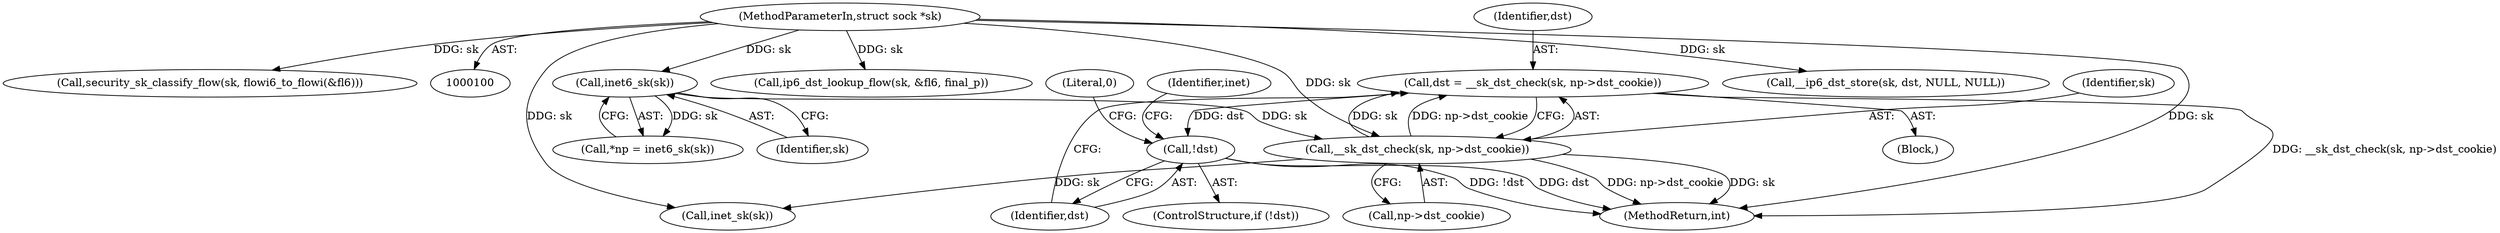 digraph "0_linux_45f6fad84cc305103b28d73482b344d7f5b76f39_3@pointer" {
"1000109" [label="(Call,dst = __sk_dst_check(sk, np->dst_cookie))"];
"1000111" [label="(Call,__sk_dst_check(sk, np->dst_cookie))"];
"1000106" [label="(Call,inet6_sk(sk))"];
"1000101" [label="(MethodParameterIn,struct sock *sk)"];
"1000117" [label="(Call,!dst)"];
"1000110" [label="(Identifier,dst)"];
"1000238" [label="(MethodReturn,int)"];
"1000113" [label="(Call,np->dst_cookie)"];
"1000112" [label="(Identifier,sk)"];
"1000107" [label="(Identifier,sk)"];
"1000106" [label="(Call,inet6_sk(sk))"];
"1000207" [label="(Call,ip6_dst_lookup_flow(sk, &fl6, final_p))"];
"1000116" [label="(ControlStructure,if (!dst))"];
"1000123" [label="(Call,inet_sk(sk))"];
"1000101" [label="(MethodParameterIn,struct sock *sk)"];
"1000122" [label="(Identifier,inet)"];
"1000109" [label="(Call,dst = __sk_dst_check(sk, np->dst_cookie))"];
"1000118" [label="(Identifier,dst)"];
"1000102" [label="(Block,)"];
"1000231" [label="(Call,__ip6_dst_store(sk, dst, NULL, NULL))"];
"1000190" [label="(Call,security_sk_classify_flow(sk, flowi6_to_flowi(&fl6)))"];
"1000111" [label="(Call,__sk_dst_check(sk, np->dst_cookie))"];
"1000237" [label="(Literal,0)"];
"1000117" [label="(Call,!dst)"];
"1000104" [label="(Call,*np = inet6_sk(sk))"];
"1000109" -> "1000102"  [label="AST: "];
"1000109" -> "1000111"  [label="CFG: "];
"1000110" -> "1000109"  [label="AST: "];
"1000111" -> "1000109"  [label="AST: "];
"1000118" -> "1000109"  [label="CFG: "];
"1000109" -> "1000238"  [label="DDG: __sk_dst_check(sk, np->dst_cookie)"];
"1000111" -> "1000109"  [label="DDG: sk"];
"1000111" -> "1000109"  [label="DDG: np->dst_cookie"];
"1000109" -> "1000117"  [label="DDG: dst"];
"1000111" -> "1000113"  [label="CFG: "];
"1000112" -> "1000111"  [label="AST: "];
"1000113" -> "1000111"  [label="AST: "];
"1000111" -> "1000238"  [label="DDG: sk"];
"1000111" -> "1000238"  [label="DDG: np->dst_cookie"];
"1000106" -> "1000111"  [label="DDG: sk"];
"1000101" -> "1000111"  [label="DDG: sk"];
"1000111" -> "1000123"  [label="DDG: sk"];
"1000106" -> "1000104"  [label="AST: "];
"1000106" -> "1000107"  [label="CFG: "];
"1000107" -> "1000106"  [label="AST: "];
"1000104" -> "1000106"  [label="CFG: "];
"1000106" -> "1000104"  [label="DDG: sk"];
"1000101" -> "1000106"  [label="DDG: sk"];
"1000101" -> "1000100"  [label="AST: "];
"1000101" -> "1000238"  [label="DDG: sk"];
"1000101" -> "1000123"  [label="DDG: sk"];
"1000101" -> "1000190"  [label="DDG: sk"];
"1000101" -> "1000207"  [label="DDG: sk"];
"1000101" -> "1000231"  [label="DDG: sk"];
"1000117" -> "1000116"  [label="AST: "];
"1000117" -> "1000118"  [label="CFG: "];
"1000118" -> "1000117"  [label="AST: "];
"1000122" -> "1000117"  [label="CFG: "];
"1000237" -> "1000117"  [label="CFG: "];
"1000117" -> "1000238"  [label="DDG: !dst"];
"1000117" -> "1000238"  [label="DDG: dst"];
}
